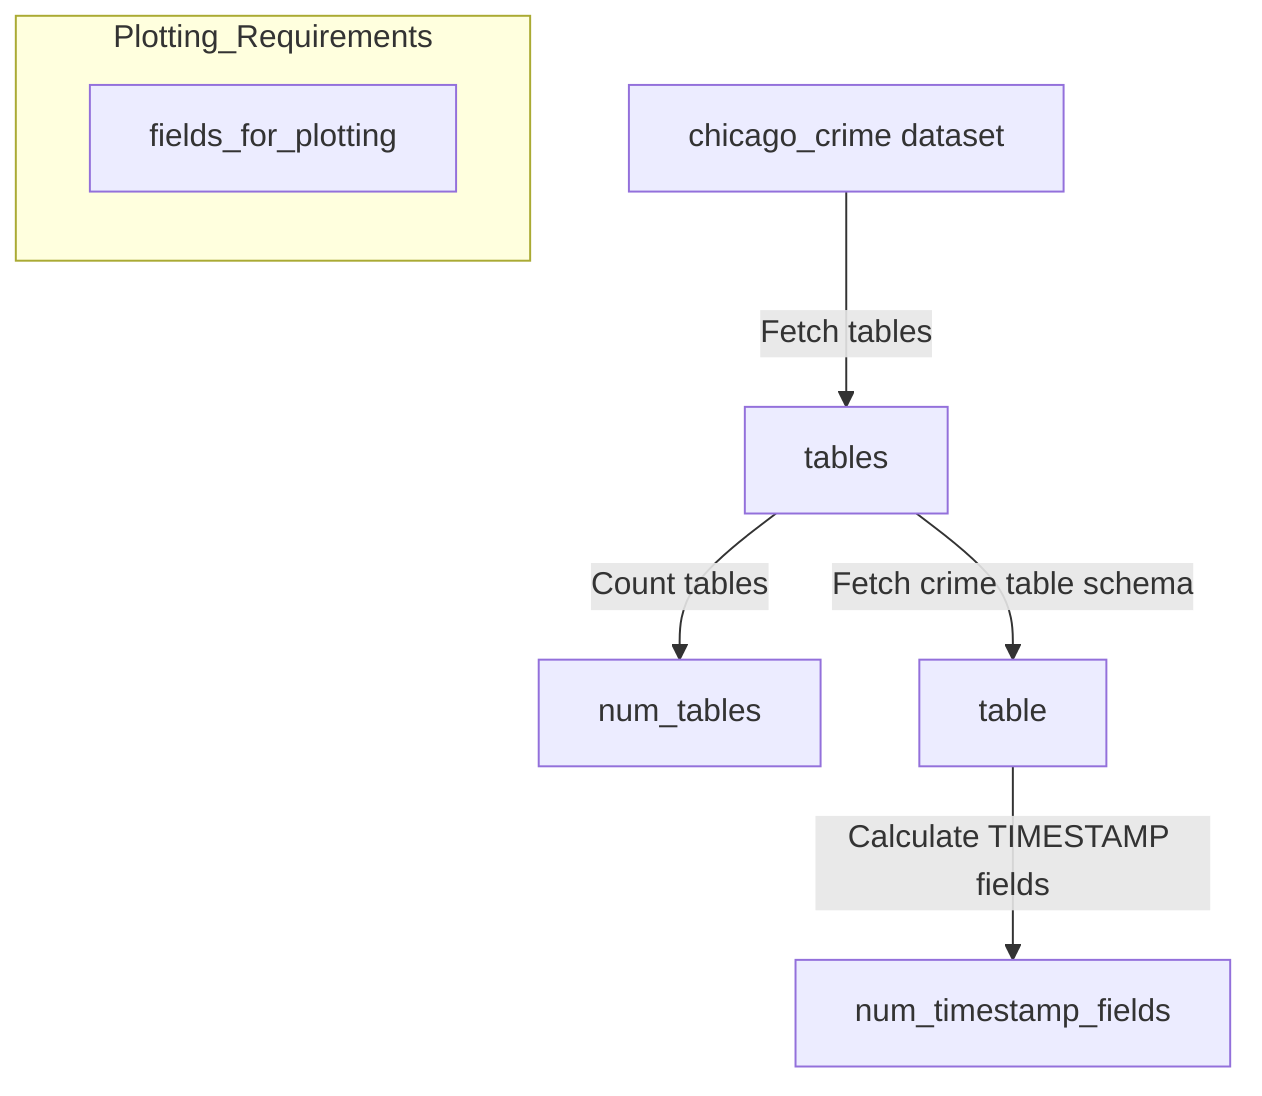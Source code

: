 %%{ init : { "theme" : "default" } }%%
flowchart TD
    A["chicago_crime dataset"]
    %% Represents the source dataset
    A -->|"Fetch tables"| B["tables"]
    %% 'tables' variable is fetched from the dataset
    B -->|"Count tables"| C["num_tables"]
    %% 'num_tables' derived by counting 'tables'
    B -->|"Fetch crime table schema"| D["table"]
    %% 'table' represents fetched schema of crime table
    D -->|"Calculate TIMESTAMP fields"| E["num_timestamp_fields"]
    %% 'num_timestamp_fields' derived by examining schema
    subgraph Plotting_Requirements
        F["fields_for_plotting"]
        %% Hardcoded fields for plotting crime data
    end
